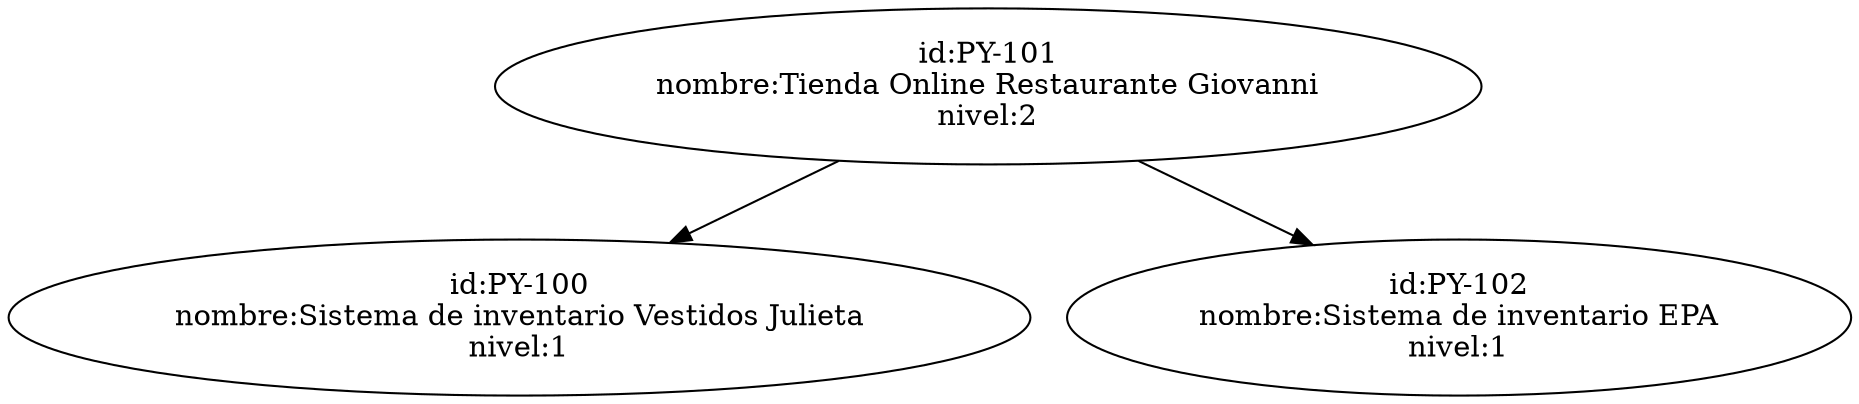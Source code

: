 digraph arbolAVL {"id:PY-101
nombre:Tienda Online Restaurante Giovanni
nivel:2" ;
x1 [label="",width=.1,style=invis];
"id:PY-101
nombre:Tienda Online Restaurante Giovanni
nivel:2" -> "id:PY-100
nombre:Sistema de inventario Vestidos Julieta
nivel:1" ;
 "id:PY-101
nombre:Tienda Online Restaurante Giovanni
nivel:2" -> "id:PY-102
nombre:Sistema de inventario EPA
nivel:1" ;
{rank=same"id:PY-100
nombre:Sistema de inventario Vestidos Julieta
nivel:1" -> "id:PY-102
nombre:Sistema de inventario EPA
nivel:1" [style=invis]; } 
}